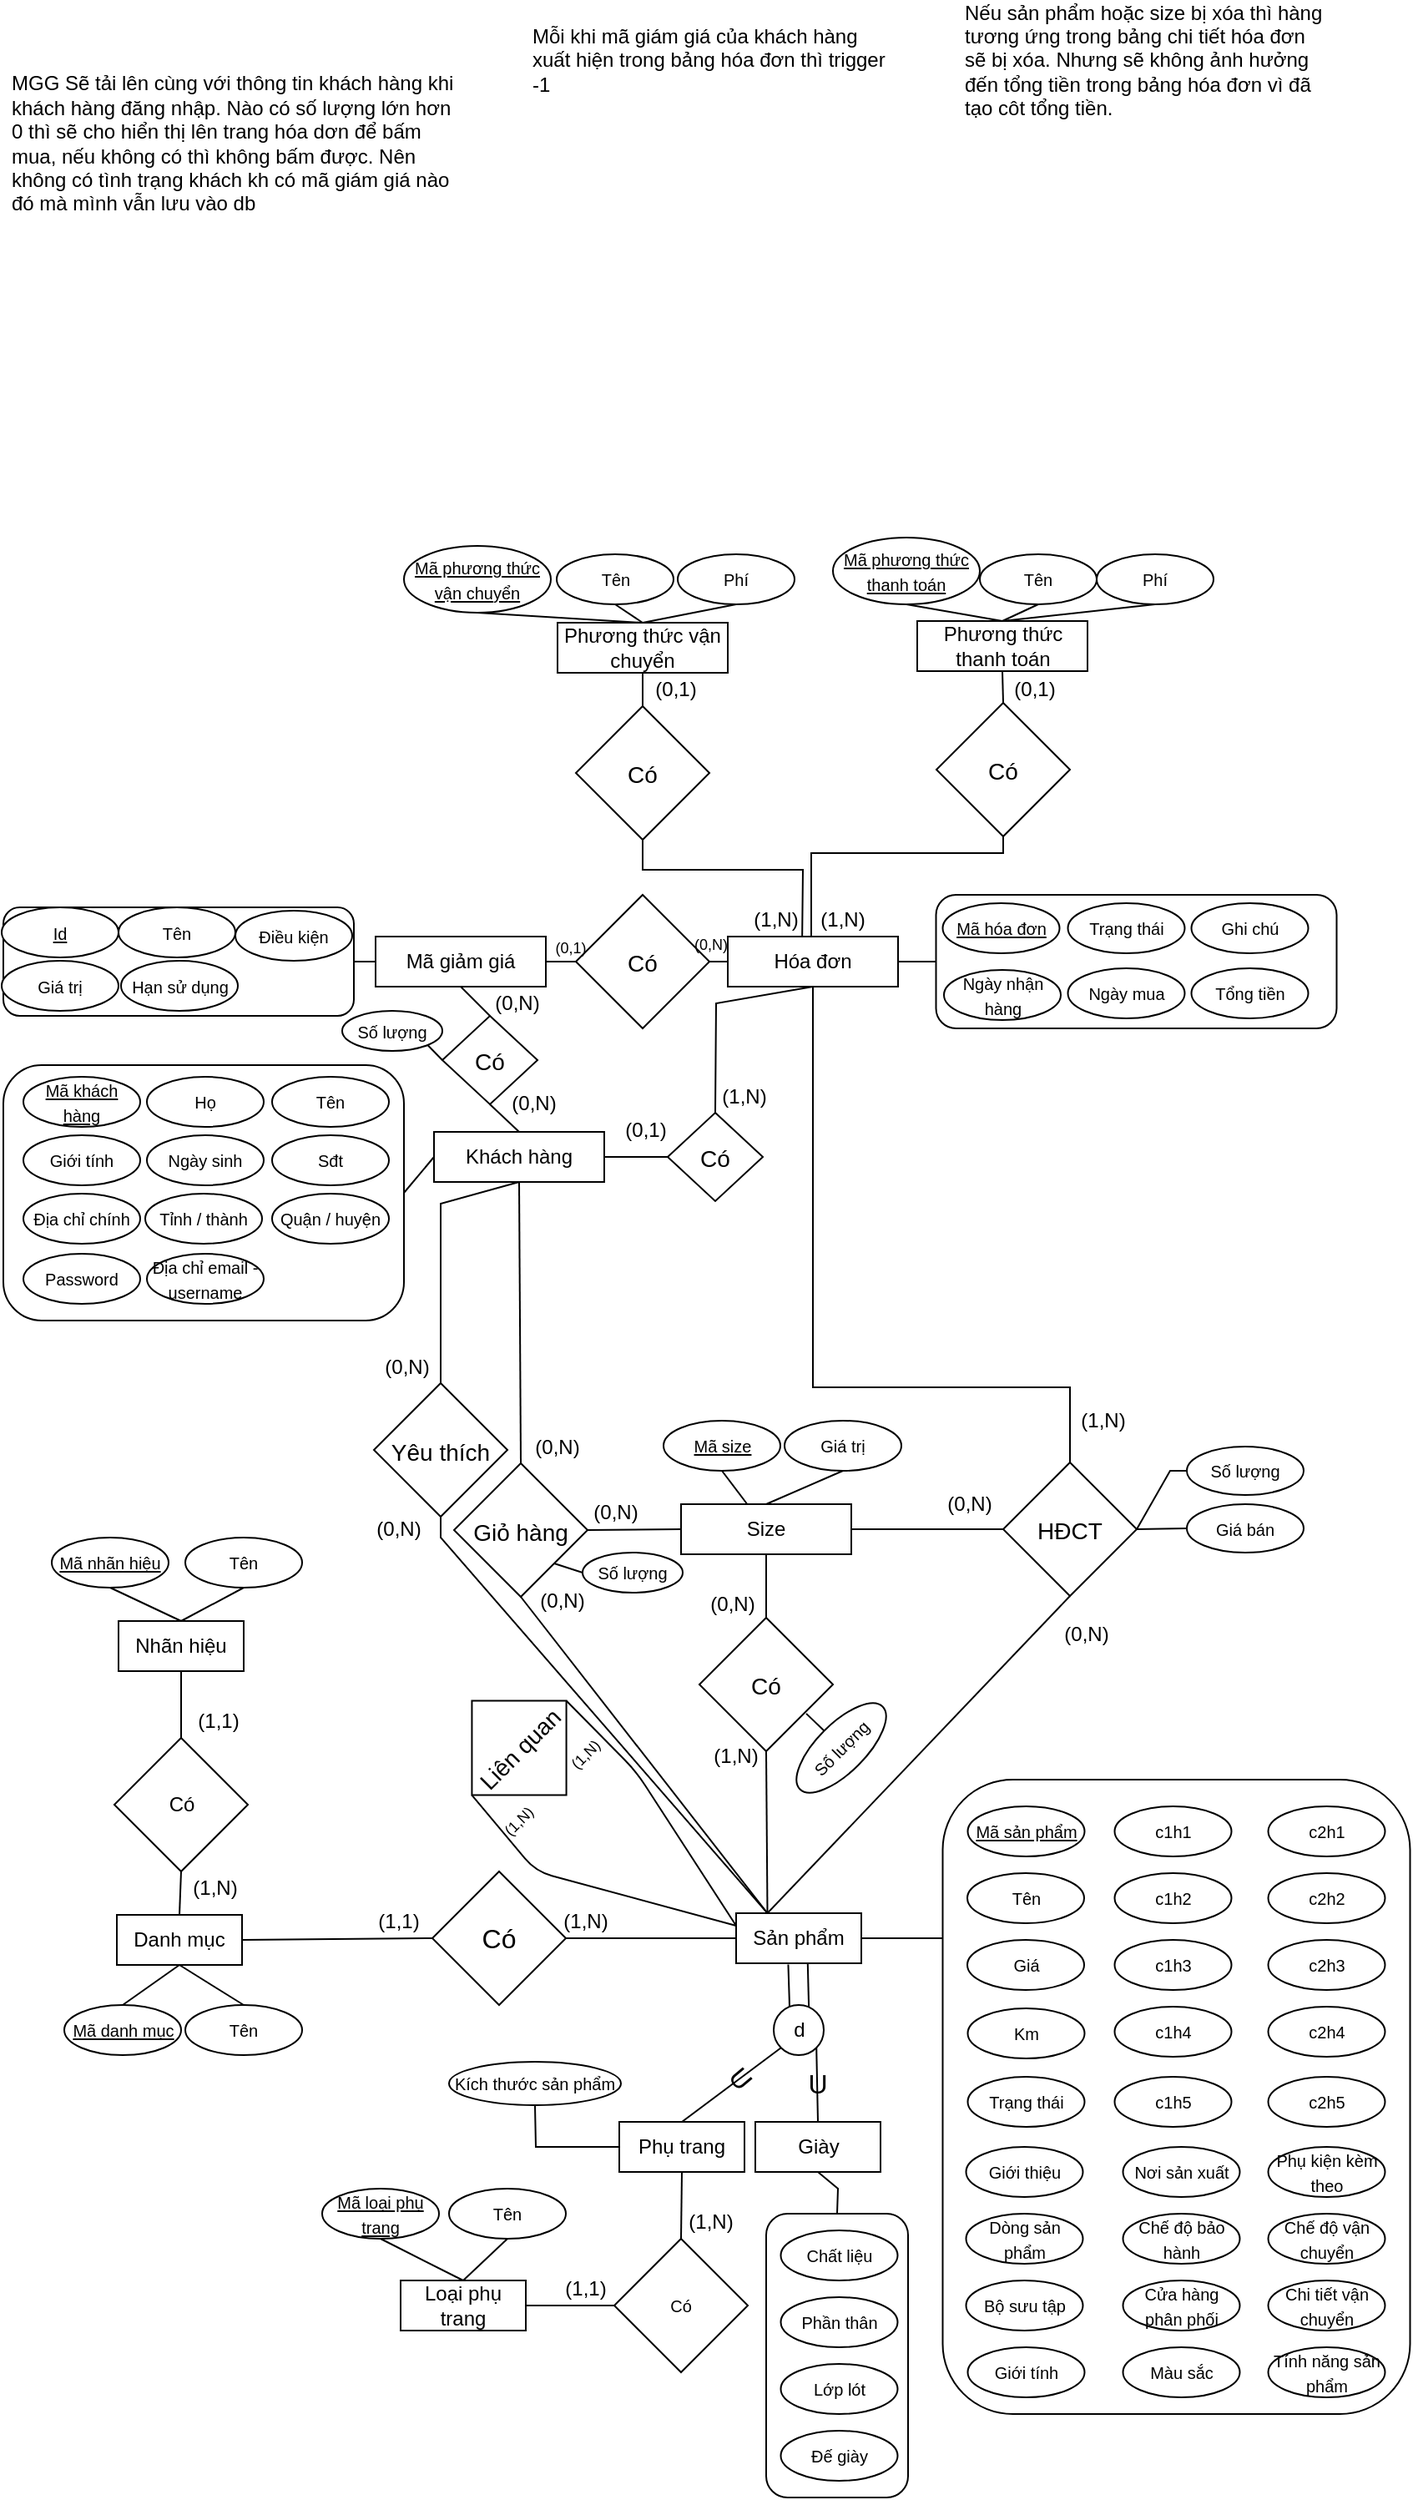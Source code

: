 <mxfile version="15.8.7" type="device"><diagram id="HMbRRjeHHFxiUqZbS304" name="Page-1"><mxGraphModel dx="1185" dy="1762" grid="1" gridSize="10" guides="1" tooltips="1" connect="1" arrows="1" fold="1" page="1" pageScale="1" pageWidth="850" pageHeight="1100" math="0" shadow="0"><root><mxCell id="0"/><mxCell id="1" parent="0"/><mxCell id="5LV46ugIrbGtERk28ifz-8" value="" style="rounded=1;whiteSpace=wrap;html=1;" parent="1" vertex="1"><mxGeometry x="458" y="405" width="85" height="170" as="geometry"/></mxCell><mxCell id="hQIujLaNgC5Ab6360TQT-54" value="" style="rounded=1;whiteSpace=wrap;html=1;" parent="1" vertex="1"><mxGeometry x="1" y="-377.5" width="210" height="65" as="geometry"/></mxCell><mxCell id="hQIujLaNgC5Ab6360TQT-17" value="" style="rounded=1;whiteSpace=wrap;html=1;" parent="1" vertex="1"><mxGeometry x="559.75" y="-385" width="240" height="80" as="geometry"/></mxCell><mxCell id="uk77SapmzLzuBLeCyGIb-40" value="" style="rounded=1;whiteSpace=wrap;html=1;" parent="1" vertex="1"><mxGeometry x="1" y="-283" width="240" height="153" as="geometry"/></mxCell><mxCell id="uk77SapmzLzuBLeCyGIb-33" value="" style="rounded=1;whiteSpace=wrap;html=1;" parent="1" vertex="1"><mxGeometry x="563.75" y="145" width="280" height="380" as="geometry"/></mxCell><mxCell id="aTUvHEwaE6O0wrC7VP0s-1" value="Nhãn hiệu" style="rounded=0;whiteSpace=wrap;html=1;" parent="1" vertex="1"><mxGeometry x="70" y="50" width="75" height="30" as="geometry"/></mxCell><mxCell id="aTUvHEwaE6O0wrC7VP0s-2" value="&lt;font size=&quot;1&quot;&gt;Mã nhãn hiệu&lt;/font&gt;" style="ellipse;whiteSpace=wrap;html=1;fontStyle=4" parent="1" vertex="1"><mxGeometry x="30" width="70" height="30" as="geometry"/></mxCell><mxCell id="aTUvHEwaE6O0wrC7VP0s-3" value="&lt;font size=&quot;1&quot;&gt;Tên&lt;/font&gt;" style="ellipse;whiteSpace=wrap;html=1;" parent="1" vertex="1"><mxGeometry x="110" width="70" height="30" as="geometry"/></mxCell><mxCell id="aTUvHEwaE6O0wrC7VP0s-7" value="" style="endArrow=none;html=1;exitX=0.5;exitY=0;exitDx=0;exitDy=0;entryX=0.5;entryY=1;entryDx=0;entryDy=0;" parent="1" source="aTUvHEwaE6O0wrC7VP0s-1" target="aTUvHEwaE6O0wrC7VP0s-3" edge="1"><mxGeometry width="50" height="50" relative="1" as="geometry"><mxPoint x="205" y="40" as="sourcePoint"/><mxPoint x="125" y="60" as="targetPoint"/></mxGeometry></mxCell><mxCell id="aTUvHEwaE6O0wrC7VP0s-8" value="" style="endArrow=none;html=1;exitX=0.5;exitY=0;exitDx=0;exitDy=0;entryX=0.5;entryY=1;entryDx=0;entryDy=0;" parent="1" source="aTUvHEwaE6O0wrC7VP0s-1" target="aTUvHEwaE6O0wrC7VP0s-2" edge="1"><mxGeometry width="50" height="50" relative="1" as="geometry"><mxPoint x="215" y="50" as="sourcePoint"/><mxPoint x="135" y="70" as="targetPoint"/></mxGeometry></mxCell><mxCell id="aTUvHEwaE6O0wrC7VP0s-9" value="Danh mục" style="rounded=0;whiteSpace=wrap;html=1;" parent="1" vertex="1"><mxGeometry x="69" y="226" width="75" height="30" as="geometry"/></mxCell><mxCell id="aTUvHEwaE6O0wrC7VP0s-10" value="Có" style="rhombus;whiteSpace=wrap;html=1;" parent="1" vertex="1"><mxGeometry x="67.5" y="120" width="80" height="80" as="geometry"/></mxCell><mxCell id="aTUvHEwaE6O0wrC7VP0s-11" value="" style="endArrow=none;html=1;exitX=0.5;exitY=1;exitDx=0;exitDy=0;entryX=0.5;entryY=0;entryDx=0;entryDy=0;" parent="1" source="aTUvHEwaE6O0wrC7VP0s-1" target="aTUvHEwaE6O0wrC7VP0s-10" edge="1"><mxGeometry width="50" height="50" relative="1" as="geometry"><mxPoint x="390" y="150" as="sourcePoint"/><mxPoint x="440" y="100" as="targetPoint"/></mxGeometry></mxCell><mxCell id="aTUvHEwaE6O0wrC7VP0s-12" value="" style="endArrow=none;html=1;exitX=0.5;exitY=1;exitDx=0;exitDy=0;entryX=0.5;entryY=0;entryDx=0;entryDy=0;" parent="1" source="aTUvHEwaE6O0wrC7VP0s-10" target="aTUvHEwaE6O0wrC7VP0s-9" edge="1"><mxGeometry width="50" height="50" relative="1" as="geometry"><mxPoint x="390" y="150" as="sourcePoint"/><mxPoint x="105" y="230" as="targetPoint"/></mxGeometry></mxCell><mxCell id="aTUvHEwaE6O0wrC7VP0s-13" value="(1,1)" style="text;html=1;strokeColor=none;fillColor=none;align=center;verticalAlign=middle;whiteSpace=wrap;rounded=0;" parent="1" vertex="1"><mxGeometry x="110" y="100" width="40" height="20" as="geometry"/></mxCell><mxCell id="aTUvHEwaE6O0wrC7VP0s-14" value="(1,N)" style="text;html=1;strokeColor=none;fillColor=none;align=center;verticalAlign=middle;whiteSpace=wrap;rounded=0;" parent="1" vertex="1"><mxGeometry x="107.5" y="200" width="40" height="20" as="geometry"/></mxCell><mxCell id="aTUvHEwaE6O0wrC7VP0s-15" value="&lt;font size=&quot;1&quot;&gt;Mã danh mục&lt;/font&gt;" style="ellipse;whiteSpace=wrap;html=1;fontStyle=4" parent="1" vertex="1"><mxGeometry x="37.5" y="280" width="70" height="30" as="geometry"/></mxCell><mxCell id="aTUvHEwaE6O0wrC7VP0s-16" value="&lt;font size=&quot;1&quot;&gt;Tên&lt;/font&gt;" style="ellipse;whiteSpace=wrap;html=1;" parent="1" vertex="1"><mxGeometry x="110" y="280" width="70" height="30" as="geometry"/></mxCell><mxCell id="aTUvHEwaE6O0wrC7VP0s-19" value="" style="endArrow=none;html=1;exitX=0.5;exitY=1;exitDx=0;exitDy=0;entryX=0.5;entryY=0;entryDx=0;entryDy=0;" parent="1" source="aTUvHEwaE6O0wrC7VP0s-9" target="aTUvHEwaE6O0wrC7VP0s-15" edge="1"><mxGeometry width="50" height="50" relative="1" as="geometry"><mxPoint x="360" y="200" as="sourcePoint"/><mxPoint x="410" y="150" as="targetPoint"/></mxGeometry></mxCell><mxCell id="aTUvHEwaE6O0wrC7VP0s-20" value="" style="endArrow=none;html=1;exitX=0.5;exitY=1;exitDx=0;exitDy=0;entryX=0.5;entryY=0;entryDx=0;entryDy=0;" parent="1" source="aTUvHEwaE6O0wrC7VP0s-9" target="aTUvHEwaE6O0wrC7VP0s-16" edge="1"><mxGeometry width="50" height="50" relative="1" as="geometry"><mxPoint x="220" y="280" as="sourcePoint"/><mxPoint x="270" y="230" as="targetPoint"/></mxGeometry></mxCell><mxCell id="aTUvHEwaE6O0wrC7VP0s-23" value="Sản phẩm" style="rounded=0;whiteSpace=wrap;html=1;" parent="1" vertex="1"><mxGeometry x="440" y="225" width="75" height="30" as="geometry"/></mxCell><mxCell id="aTUvHEwaE6O0wrC7VP0s-24" value="Giày" style="rounded=0;whiteSpace=wrap;html=1;" parent="1" vertex="1"><mxGeometry x="451.5" y="350" width="75" height="30" as="geometry"/></mxCell><mxCell id="aTUvHEwaE6O0wrC7VP0s-25" value="Phụ trang" style="rounded=0;whiteSpace=wrap;html=1;" parent="1" vertex="1"><mxGeometry x="370" y="350" width="75" height="30" as="geometry"/></mxCell><mxCell id="aTUvHEwaE6O0wrC7VP0s-26" value="d" style="ellipse;whiteSpace=wrap;html=1;aspect=fixed;" parent="1" vertex="1"><mxGeometry x="462.5" y="280" width="30" height="30" as="geometry"/></mxCell><mxCell id="aTUvHEwaE6O0wrC7VP0s-27" value="" style="endArrow=none;html=1;exitX=0.443;exitY=1.024;exitDx=0;exitDy=0;exitPerimeter=0;" parent="1" edge="1"><mxGeometry width="50" height="50" relative="1" as="geometry"><mxPoint x="471.225" y="255.72" as="sourcePoint"/><mxPoint x="472" y="281" as="targetPoint"/></mxGeometry></mxCell><mxCell id="aTUvHEwaE6O0wrC7VP0s-28" value="" style="endArrow=none;html=1;exitX=0.572;exitY=1.003;exitDx=0;exitDy=0;entryX=0.702;entryY=0.045;entryDx=0;entryDy=0;exitPerimeter=0;entryPerimeter=0;" parent="1" source="aTUvHEwaE6O0wrC7VP0s-23" target="aTUvHEwaE6O0wrC7VP0s-26" edge="1"><mxGeometry width="50" height="50" relative="1" as="geometry"><mxPoint x="487.5" y="250" as="sourcePoint"/><mxPoint x="487.5" y="290" as="targetPoint"/></mxGeometry></mxCell><mxCell id="aTUvHEwaE6O0wrC7VP0s-29" value="" style="endArrow=none;html=1;exitX=0;exitY=1;exitDx=0;exitDy=0;entryX=0.5;entryY=0;entryDx=0;entryDy=0;" parent="1" source="aTUvHEwaE6O0wrC7VP0s-26" target="aTUvHEwaE6O0wrC7VP0s-25" edge="1"><mxGeometry width="50" height="50" relative="1" as="geometry"><mxPoint x="270" y="350" as="sourcePoint"/><mxPoint x="320" y="300" as="targetPoint"/></mxGeometry></mxCell><mxCell id="aTUvHEwaE6O0wrC7VP0s-30" value="" style="endArrow=none;html=1;exitX=0.5;exitY=0;exitDx=0;exitDy=0;entryX=1;entryY=1;entryDx=0;entryDy=0;" parent="1" source="aTUvHEwaE6O0wrC7VP0s-24" target="aTUvHEwaE6O0wrC7VP0s-26" edge="1"><mxGeometry width="50" height="50" relative="1" as="geometry"><mxPoint x="476.893" y="315.607" as="sourcePoint"/><mxPoint x="417.5" y="360" as="targetPoint"/></mxGeometry></mxCell><mxCell id="aTUvHEwaE6O0wrC7VP0s-31" value="U" style="text;html=1;strokeColor=none;fillColor=none;align=center;verticalAlign=middle;whiteSpace=wrap;rounded=0;rotation=50;fontSize=16;" parent="1" vertex="1"><mxGeometry x="423" y="314" width="40" height="20" as="geometry"/></mxCell><mxCell id="aTUvHEwaE6O0wrC7VP0s-32" value="U" style="text;html=1;strokeColor=none;fillColor=none;align=center;verticalAlign=middle;whiteSpace=wrap;rounded=0;rotation=0;fontSize=16;" parent="1" vertex="1"><mxGeometry x="469" y="317" width="40" height="20" as="geometry"/></mxCell><mxCell id="aTUvHEwaE6O0wrC7VP0s-34" value="Có" style="rhombus;whiteSpace=wrap;html=1;fontSize=16;" parent="1" vertex="1"><mxGeometry x="258" y="200" width="80" height="80" as="geometry"/></mxCell><mxCell id="aTUvHEwaE6O0wrC7VP0s-35" value="" style="endArrow=none;html=1;fontSize=16;exitX=1;exitY=0.5;exitDx=0;exitDy=0;entryX=0;entryY=0.5;entryDx=0;entryDy=0;" parent="1" source="aTUvHEwaE6O0wrC7VP0s-9" target="aTUvHEwaE6O0wrC7VP0s-34" edge="1"><mxGeometry width="50" height="50" relative="1" as="geometry"><mxPoint x="260" y="190" as="sourcePoint"/><mxPoint x="310" y="140" as="targetPoint"/></mxGeometry></mxCell><mxCell id="aTUvHEwaE6O0wrC7VP0s-36" value="" style="endArrow=none;html=1;fontSize=16;exitX=1;exitY=0.5;exitDx=0;exitDy=0;entryX=0;entryY=0.5;entryDx=0;entryDy=0;" parent="1" source="aTUvHEwaE6O0wrC7VP0s-34" target="aTUvHEwaE6O0wrC7VP0s-23" edge="1"><mxGeometry width="50" height="50" relative="1" as="geometry"><mxPoint x="155.0" y="255" as="sourcePoint"/><mxPoint x="410" y="200" as="targetPoint"/></mxGeometry></mxCell><mxCell id="aTUvHEwaE6O0wrC7VP0s-37" value="(1,N)" style="text;html=1;strokeColor=none;fillColor=none;align=center;verticalAlign=middle;whiteSpace=wrap;rounded=0;" parent="1" vertex="1"><mxGeometry x="330" y="220" width="40" height="20" as="geometry"/></mxCell><mxCell id="aTUvHEwaE6O0wrC7VP0s-38" value="(1,1)" style="text;html=1;strokeColor=none;fillColor=none;align=center;verticalAlign=middle;whiteSpace=wrap;rounded=0;" parent="1" vertex="1"><mxGeometry x="218" y="220" width="40" height="20" as="geometry"/></mxCell><mxCell id="aTUvHEwaE6O0wrC7VP0s-66" value="&lt;font size=&quot;1&quot;&gt;Tên&lt;/font&gt;" style="ellipse;whiteSpace=wrap;html=1;" parent="1" vertex="1"><mxGeometry x="578.5" y="201" width="70" height="30" as="geometry"/></mxCell><mxCell id="aTUvHEwaE6O0wrC7VP0s-67" value="&lt;font size=&quot;1&quot;&gt;Mã sản phẩm&lt;/font&gt;" style="ellipse;whiteSpace=wrap;html=1;fontStyle=4" parent="1" vertex="1"><mxGeometry x="578.75" y="161" width="70" height="30" as="geometry"/></mxCell><mxCell id="aTUvHEwaE6O0wrC7VP0s-68" value="&lt;font size=&quot;1&quot;&gt;Giá&lt;/font&gt;" style="ellipse;whiteSpace=wrap;html=1;" parent="1" vertex="1"><mxGeometry x="578.5" y="241" width="70" height="30" as="geometry"/></mxCell><mxCell id="aTUvHEwaE6O0wrC7VP0s-69" value="&lt;font size=&quot;1&quot;&gt;Trạng thái&lt;/font&gt;" style="ellipse;whiteSpace=wrap;html=1;" parent="1" vertex="1"><mxGeometry x="578.75" y="323" width="70" height="30" as="geometry"/></mxCell><mxCell id="aTUvHEwaE6O0wrC7VP0s-71" value="&lt;font size=&quot;1&quot;&gt;c1h1&lt;/font&gt;" style="ellipse;whiteSpace=wrap;html=1;" parent="1" vertex="1"><mxGeometry x="666.75" y="161" width="70" height="30" as="geometry"/></mxCell><mxCell id="aTUvHEwaE6O0wrC7VP0s-72" value="&lt;font size=&quot;1&quot;&gt;c1h2&lt;/font&gt;" style="ellipse;whiteSpace=wrap;html=1;" parent="1" vertex="1"><mxGeometry x="666.75" y="201" width="70" height="30" as="geometry"/></mxCell><mxCell id="aTUvHEwaE6O0wrC7VP0s-73" value="&lt;font size=&quot;1&quot;&gt;c1h3&lt;/font&gt;" style="ellipse;whiteSpace=wrap;html=1;" parent="1" vertex="1"><mxGeometry x="666.75" y="241" width="70" height="30" as="geometry"/></mxCell><mxCell id="aTUvHEwaE6O0wrC7VP0s-74" value="&lt;font size=&quot;1&quot;&gt;c1h4&lt;/font&gt;" style="ellipse;whiteSpace=wrap;html=1;" parent="1" vertex="1"><mxGeometry x="666.75" y="281" width="70" height="30" as="geometry"/></mxCell><mxCell id="aTUvHEwaE6O0wrC7VP0s-75" value="&lt;font size=&quot;1&quot;&gt;c1h5&lt;/font&gt;" style="ellipse;whiteSpace=wrap;html=1;" parent="1" vertex="1"><mxGeometry x="666.75" y="323" width="70" height="30" as="geometry"/></mxCell><mxCell id="aTUvHEwaE6O0wrC7VP0s-76" value="&lt;font size=&quot;1&quot;&gt;c2h1&lt;/font&gt;" style="ellipse;whiteSpace=wrap;html=1;" parent="1" vertex="1"><mxGeometry x="758.75" y="161" width="70" height="30" as="geometry"/></mxCell><mxCell id="aTUvHEwaE6O0wrC7VP0s-77" value="&lt;font size=&quot;1&quot;&gt;c2h2&lt;/font&gt;" style="ellipse;whiteSpace=wrap;html=1;" parent="1" vertex="1"><mxGeometry x="758.75" y="201" width="70" height="30" as="geometry"/></mxCell><mxCell id="aTUvHEwaE6O0wrC7VP0s-78" value="&lt;font size=&quot;1&quot;&gt;c2h3&lt;/font&gt;" style="ellipse;whiteSpace=wrap;html=1;" parent="1" vertex="1"><mxGeometry x="758.75" y="241" width="70" height="30" as="geometry"/></mxCell><mxCell id="aTUvHEwaE6O0wrC7VP0s-79" value="&lt;font size=&quot;1&quot;&gt;c2h4&lt;/font&gt;" style="ellipse;whiteSpace=wrap;html=1;" parent="1" vertex="1"><mxGeometry x="758.75" y="281" width="70" height="30" as="geometry"/></mxCell><mxCell id="aTUvHEwaE6O0wrC7VP0s-80" value="&lt;font size=&quot;1&quot;&gt;c2h5&lt;/font&gt;" style="ellipse;whiteSpace=wrap;html=1;" parent="1" vertex="1"><mxGeometry x="758.75" y="323" width="70" height="30" as="geometry"/></mxCell><mxCell id="aTUvHEwaE6O0wrC7VP0s-94" value="&lt;font size=&quot;1&quot;&gt;Dòng sản phẩm&lt;/font&gt;" style="ellipse;whiteSpace=wrap;html=1;" parent="1" vertex="1"><mxGeometry x="577.75" y="405" width="70" height="30" as="geometry"/></mxCell><mxCell id="aTUvHEwaE6O0wrC7VP0s-95" value="&lt;font size=&quot;1&quot;&gt;Bộ sưu tập&lt;/font&gt;" style="ellipse;whiteSpace=wrap;html=1;" parent="1" vertex="1"><mxGeometry x="577.75" y="445" width="70" height="30" as="geometry"/></mxCell><mxCell id="aTUvHEwaE6O0wrC7VP0s-96" value="&lt;font size=&quot;1&quot;&gt;Nơi sản xuất&lt;/font&gt;" style="ellipse;whiteSpace=wrap;html=1;" parent="1" vertex="1"><mxGeometry x="671.75" y="365" width="70" height="30" as="geometry"/></mxCell><mxCell id="aTUvHEwaE6O0wrC7VP0s-97" value="&lt;font size=&quot;1&quot;&gt;Chế độ bảo hành&lt;/font&gt;" style="ellipse;whiteSpace=wrap;html=1;" parent="1" vertex="1"><mxGeometry x="671.75" y="405" width="70" height="30" as="geometry"/></mxCell><mxCell id="aTUvHEwaE6O0wrC7VP0s-98" value="&lt;font size=&quot;1&quot;&gt;Cửa hàng phân phối&lt;/font&gt;" style="ellipse;whiteSpace=wrap;html=1;" parent="1" vertex="1"><mxGeometry x="671.75" y="445" width="70" height="30" as="geometry"/></mxCell><mxCell id="aTUvHEwaE6O0wrC7VP0s-99" value="&lt;font size=&quot;1&quot;&gt;Phụ kiện kèm theo&lt;/font&gt;" style="ellipse;whiteSpace=wrap;html=1;" parent="1" vertex="1"><mxGeometry x="758.75" y="365" width="70" height="30" as="geometry"/></mxCell><mxCell id="aTUvHEwaE6O0wrC7VP0s-100" value="&lt;font size=&quot;1&quot;&gt;Chi tiết vận chuyển&lt;/font&gt;" style="ellipse;whiteSpace=wrap;html=1;" parent="1" vertex="1"><mxGeometry x="758.75" y="445" width="70" height="30" as="geometry"/></mxCell><mxCell id="aTUvHEwaE6O0wrC7VP0s-101" value="&lt;font size=&quot;1&quot;&gt;Chế độ vận chuyển&lt;/font&gt;" style="ellipse;whiteSpace=wrap;html=1;" parent="1" vertex="1"><mxGeometry x="758.75" y="405" width="70" height="30" as="geometry"/></mxCell><mxCell id="aTUvHEwaE6O0wrC7VP0s-102" value="&lt;font size=&quot;1&quot;&gt;Giới tính&lt;/font&gt;" style="ellipse;whiteSpace=wrap;html=1;" parent="1" vertex="1"><mxGeometry x="578.75" y="485" width="70" height="30" as="geometry"/></mxCell><mxCell id="aTUvHEwaE6O0wrC7VP0s-103" value="&lt;font size=&quot;1&quot;&gt;Màu sắc&lt;/font&gt;" style="ellipse;whiteSpace=wrap;html=1;" parent="1" vertex="1"><mxGeometry x="671.75" y="485" width="70" height="30" as="geometry"/></mxCell><mxCell id="aTUvHEwaE6O0wrC7VP0s-104" value="&lt;font size=&quot;1&quot;&gt;Phần thân&lt;/font&gt;" style="ellipse;whiteSpace=wrap;html=1;" parent="1" vertex="1"><mxGeometry x="466.75" y="455" width="70" height="30" as="geometry"/></mxCell><mxCell id="aTUvHEwaE6O0wrC7VP0s-105" value="&lt;font size=&quot;1&quot;&gt;Lớp lót&lt;/font&gt;" style="ellipse;whiteSpace=wrap;html=1;" parent="1" vertex="1"><mxGeometry x="466.75" y="495" width="70" height="30" as="geometry"/></mxCell><mxCell id="aTUvHEwaE6O0wrC7VP0s-106" value="&lt;font size=&quot;1&quot;&gt;Đế giày&lt;/font&gt;" style="ellipse;whiteSpace=wrap;html=1;" parent="1" vertex="1"><mxGeometry x="466.75" y="535" width="70" height="30" as="geometry"/></mxCell><mxCell id="aTUvHEwaE6O0wrC7VP0s-107" value="&lt;font size=&quot;1&quot;&gt;Tính năng sản phẩm&lt;/font&gt;" style="ellipse;whiteSpace=wrap;html=1;" parent="1" vertex="1"><mxGeometry x="758.75" y="485" width="70" height="30" as="geometry"/></mxCell><mxCell id="aTUvHEwaE6O0wrC7VP0s-123" value="&lt;font style=&quot;font-size: 14px&quot;&gt;Liên quan&lt;/font&gt;" style="rhombus;whiteSpace=wrap;html=1;fontSize=16;rotation=-45;" parent="1" vertex="1"><mxGeometry x="270" y="86" width="80" height="80" as="geometry"/></mxCell><mxCell id="aTUvHEwaE6O0wrC7VP0s-124" value="" style="endArrow=none;html=1;fontSize=16;exitX=0;exitY=0.5;exitDx=0;exitDy=0;entryX=0;entryY=0.25;entryDx=0;entryDy=0;" parent="1" source="aTUvHEwaE6O0wrC7VP0s-123" target="aTUvHEwaE6O0wrC7VP0s-23" edge="1"><mxGeometry width="50" height="50" relative="1" as="geometry"><mxPoint x="630" y="30" as="sourcePoint"/><mxPoint x="680" y="-20" as="targetPoint"/><Array as="points"><mxPoint x="320" y="200"/></Array></mxGeometry></mxCell><mxCell id="aTUvHEwaE6O0wrC7VP0s-126" value="" style="endArrow=none;html=1;fontSize=16;exitX=1;exitY=0.5;exitDx=0;exitDy=0;entryX=0;entryY=0.25;entryDx=0;entryDy=0;" parent="1" source="aTUvHEwaE6O0wrC7VP0s-123" target="aTUvHEwaE6O0wrC7VP0s-23" edge="1"><mxGeometry width="50" height="50" relative="1" as="geometry"><mxPoint x="500" y="120" as="sourcePoint"/><mxPoint x="550" y="70" as="targetPoint"/><Array as="points"><mxPoint x="380" y="140"/></Array></mxGeometry></mxCell><mxCell id="aTUvHEwaE6O0wrC7VP0s-127" value="(1,N)" style="text;html=1;strokeColor=none;fillColor=none;align=center;verticalAlign=middle;whiteSpace=wrap;rounded=0;fontSize=9;rotation=-45;" parent="1" vertex="1"><mxGeometry x="290" y="160" width="40" height="20" as="geometry"/></mxCell><mxCell id="aTUvHEwaE6O0wrC7VP0s-129" value="(1,N)" style="text;html=1;strokeColor=none;fillColor=none;align=center;verticalAlign=middle;whiteSpace=wrap;rounded=0;fontSize=9;rotation=-45;" parent="1" vertex="1"><mxGeometry x="330" y="120" width="40" height="20" as="geometry"/></mxCell><mxCell id="aTUvHEwaE6O0wrC7VP0s-130" value="&lt;font style=&quot;font-size: 14px&quot;&gt;Có&lt;/font&gt;" style="rhombus;whiteSpace=wrap;html=1;fontSize=16;rotation=0;" parent="1" vertex="1"><mxGeometry x="418" y="48" width="80" height="80" as="geometry"/></mxCell><mxCell id="aTUvHEwaE6O0wrC7VP0s-131" value="" style="endArrow=none;html=1;fontSize=9;entryX=0.5;entryY=1;entryDx=0;entryDy=0;exitX=0.25;exitY=0;exitDx=0;exitDy=0;" parent="1" source="aTUvHEwaE6O0wrC7VP0s-23" target="aTUvHEwaE6O0wrC7VP0s-130" edge="1"><mxGeometry width="50" height="50" relative="1" as="geometry"><mxPoint x="482.5" y="225" as="sourcePoint"/><mxPoint x="482" y="128" as="targetPoint"/></mxGeometry></mxCell><mxCell id="aTUvHEwaE6O0wrC7VP0s-132" value="Size" style="rounded=0;whiteSpace=wrap;html=1;" parent="1" vertex="1"><mxGeometry x="407" y="-20" width="102" height="30" as="geometry"/></mxCell><mxCell id="aTUvHEwaE6O0wrC7VP0s-133" value="&lt;font size=&quot;1&quot;&gt;Số lượng&lt;/font&gt;" style="ellipse;whiteSpace=wrap;html=1;rotation=-45;" parent="1" vertex="1"><mxGeometry x="468" y="111.5" width="70" height="29" as="geometry"/></mxCell><mxCell id="aTUvHEwaE6O0wrC7VP0s-134" value="" style="endArrow=none;html=1;fontSize=9;exitX=0.5;exitY=0;exitDx=0;exitDy=0;entryX=0.8;entryY=0.718;entryDx=0;entryDy=0;entryPerimeter=0;" parent="1" source="aTUvHEwaE6O0wrC7VP0s-133" target="aTUvHEwaE6O0wrC7VP0s-130" edge="1"><mxGeometry width="50" height="50" relative="1" as="geometry"><mxPoint x="550" y="140" as="sourcePoint"/><mxPoint x="600" y="90" as="targetPoint"/></mxGeometry></mxCell><mxCell id="aTUvHEwaE6O0wrC7VP0s-135" value="&lt;font size=&quot;1&quot;&gt;Mã size&lt;/font&gt;" style="ellipse;whiteSpace=wrap;html=1;fontStyle=4" parent="1" vertex="1"><mxGeometry x="396.5" y="-70" width="70" height="30" as="geometry"/></mxCell><mxCell id="aTUvHEwaE6O0wrC7VP0s-136" value="" style="endArrow=none;html=1;fontSize=9;exitX=0.5;exitY=0;exitDx=0;exitDy=0;entryX=0.5;entryY=1;entryDx=0;entryDy=0;" parent="1" source="aTUvHEwaE6O0wrC7VP0s-130" target="aTUvHEwaE6O0wrC7VP0s-132" edge="1"><mxGeometry width="50" height="50" relative="1" as="geometry"><mxPoint x="630" y="30" as="sourcePoint"/><mxPoint x="680" y="-20" as="targetPoint"/></mxGeometry></mxCell><mxCell id="aTUvHEwaE6O0wrC7VP0s-137" value="" style="endArrow=none;html=1;fontSize=9;exitX=0.5;exitY=1;exitDx=0;exitDy=0;" parent="1" source="aTUvHEwaE6O0wrC7VP0s-135" target="aTUvHEwaE6O0wrC7VP0s-132" edge="1"><mxGeometry width="50" height="50" relative="1" as="geometry"><mxPoint x="500" y="150" as="sourcePoint"/><mxPoint x="550" y="100" as="targetPoint"/></mxGeometry></mxCell><mxCell id="aTUvHEwaE6O0wrC7VP0s-140" value="&lt;font size=&quot;1&quot;&gt;Giá trị&lt;/font&gt;" style="ellipse;whiteSpace=wrap;html=1;" parent="1" vertex="1"><mxGeometry x="469" y="-70" width="70" height="30" as="geometry"/></mxCell><mxCell id="aTUvHEwaE6O0wrC7VP0s-141" value="" style="endArrow=none;html=1;fontSize=9;exitX=0.5;exitY=1;exitDx=0;exitDy=0;entryX=0.5;entryY=0;entryDx=0;entryDy=0;" parent="1" source="aTUvHEwaE6O0wrC7VP0s-140" target="aTUvHEwaE6O0wrC7VP0s-132" edge="1"><mxGeometry width="50" height="50" relative="1" as="geometry"><mxPoint x="730" y="40" as="sourcePoint"/><mxPoint x="780" y="-10" as="targetPoint"/></mxGeometry></mxCell><mxCell id="aTUvHEwaE6O0wrC7VP0s-143" value="(0,N)" style="text;html=1;strokeColor=none;fillColor=none;align=center;verticalAlign=middle;whiteSpace=wrap;rounded=0;" parent="1" vertex="1"><mxGeometry x="418" y="30" width="40" height="20" as="geometry"/></mxCell><mxCell id="aTUvHEwaE6O0wrC7VP0s-146" value="Khách hàng" style="rounded=0;whiteSpace=wrap;html=1;" parent="1" vertex="1"><mxGeometry x="259" y="-243" width="102" height="30" as="geometry"/></mxCell><mxCell id="aTUvHEwaE6O0wrC7VP0s-155" value="&lt;font size=&quot;1&quot;&gt;Mã khách hàng&lt;/font&gt;" style="ellipse;whiteSpace=wrap;html=1;fontStyle=4" parent="1" vertex="1"><mxGeometry x="13" y="-276" width="70" height="30" as="geometry"/></mxCell><mxCell id="aTUvHEwaE6O0wrC7VP0s-156" value="&lt;font size=&quot;1&quot;&gt;Họ&lt;/font&gt;" style="ellipse;whiteSpace=wrap;html=1;" parent="1" vertex="1"><mxGeometry x="87" y="-276" width="70" height="30" as="geometry"/></mxCell><mxCell id="aTUvHEwaE6O0wrC7VP0s-157" value="&lt;font size=&quot;1&quot;&gt;Tên&lt;/font&gt;" style="ellipse;whiteSpace=wrap;html=1;" parent="1" vertex="1"><mxGeometry x="162" y="-276" width="70" height="30" as="geometry"/></mxCell><mxCell id="aTUvHEwaE6O0wrC7VP0s-158" value="&lt;font size=&quot;1&quot;&gt;Địa chỉ chính&lt;/font&gt;" style="ellipse;whiteSpace=wrap;html=1;" parent="1" vertex="1"><mxGeometry x="13" y="-206" width="70" height="30" as="geometry"/></mxCell><mxCell id="aTUvHEwaE6O0wrC7VP0s-159" value="&lt;font size=&quot;1&quot;&gt;Tỉnh / thành&lt;/font&gt;" style="ellipse;whiteSpace=wrap;html=1;" parent="1" vertex="1"><mxGeometry x="86" y="-206" width="70" height="30" as="geometry"/></mxCell><mxCell id="aTUvHEwaE6O0wrC7VP0s-160" value="&lt;font size=&quot;1&quot;&gt;Quận / huyện&lt;/font&gt;" style="ellipse;whiteSpace=wrap;html=1;" parent="1" vertex="1"><mxGeometry x="162" y="-206" width="70" height="30" as="geometry"/></mxCell><mxCell id="aTUvHEwaE6O0wrC7VP0s-181" value="Có" style="rhombus;whiteSpace=wrap;html=1;fontSize=10;" parent="1" vertex="1"><mxGeometry x="367" y="420" width="80" height="80" as="geometry"/></mxCell><mxCell id="aTUvHEwaE6O0wrC7VP0s-182" value="" style="endArrow=none;html=1;fontSize=10;exitX=0.5;exitY=0;exitDx=0;exitDy=0;entryX=0.5;entryY=1;entryDx=0;entryDy=0;" parent="1" source="aTUvHEwaE6O0wrC7VP0s-181" target="aTUvHEwaE6O0wrC7VP0s-25" edge="1"><mxGeometry width="50" height="50" relative="1" as="geometry"><mxPoint x="410" y="430" as="sourcePoint"/><mxPoint x="460" y="380" as="targetPoint"/></mxGeometry></mxCell><mxCell id="aTUvHEwaE6O0wrC7VP0s-183" value="Loại phụ trang" style="rounded=0;whiteSpace=wrap;html=1;" parent="1" vertex="1"><mxGeometry x="239" y="445" width="75" height="30" as="geometry"/></mxCell><mxCell id="aTUvHEwaE6O0wrC7VP0s-184" value="" style="endArrow=none;html=1;fontSize=10;exitX=1;exitY=0.5;exitDx=0;exitDy=0;entryX=0;entryY=0.5;entryDx=0;entryDy=0;" parent="1" source="aTUvHEwaE6O0wrC7VP0s-183" target="aTUvHEwaE6O0wrC7VP0s-181" edge="1"><mxGeometry width="50" height="50" relative="1" as="geometry"><mxPoint x="300" y="440" as="sourcePoint"/><mxPoint x="350" y="390" as="targetPoint"/></mxGeometry></mxCell><mxCell id="aTUvHEwaE6O0wrC7VP0s-185" value="(1,1)" style="text;html=1;strokeColor=none;fillColor=none;align=center;verticalAlign=middle;whiteSpace=wrap;rounded=0;" parent="1" vertex="1"><mxGeometry x="330" y="440" width="40" height="20" as="geometry"/></mxCell><mxCell id="aTUvHEwaE6O0wrC7VP0s-186" value="(1,N)" style="text;html=1;strokeColor=none;fillColor=none;align=center;verticalAlign=middle;whiteSpace=wrap;rounded=0;" parent="1" vertex="1"><mxGeometry x="405" y="400" width="40" height="20" as="geometry"/></mxCell><mxCell id="aTUvHEwaE6O0wrC7VP0s-187" value="&lt;font size=&quot;1&quot;&gt;Mã loại phụ trang&lt;/font&gt;" style="ellipse;whiteSpace=wrap;html=1;fontStyle=4" parent="1" vertex="1"><mxGeometry x="192" y="390" width="70" height="30" as="geometry"/></mxCell><mxCell id="aTUvHEwaE6O0wrC7VP0s-188" value="&lt;font size=&quot;1&quot;&gt;Tên&lt;/font&gt;" style="ellipse;whiteSpace=wrap;html=1;" parent="1" vertex="1"><mxGeometry x="268" y="390" width="70" height="30" as="geometry"/></mxCell><mxCell id="aTUvHEwaE6O0wrC7VP0s-189" value="" style="endArrow=none;html=1;fontSize=10;exitX=0.5;exitY=1;exitDx=0;exitDy=0;entryX=0.5;entryY=0;entryDx=0;entryDy=0;" parent="1" source="aTUvHEwaE6O0wrC7VP0s-187" target="aTUvHEwaE6O0wrC7VP0s-183" edge="1"><mxGeometry width="50" height="50" relative="1" as="geometry"><mxPoint x="404" y="290" as="sourcePoint"/><mxPoint x="454" y="240" as="targetPoint"/></mxGeometry></mxCell><mxCell id="aTUvHEwaE6O0wrC7VP0s-190" value="" style="endArrow=none;html=1;fontSize=10;exitX=0.5;exitY=0;exitDx=0;exitDy=0;entryX=0.5;entryY=1;entryDx=0;entryDy=0;" parent="1" source="aTUvHEwaE6O0wrC7VP0s-183" target="aTUvHEwaE6O0wrC7VP0s-188" edge="1"><mxGeometry width="50" height="50" relative="1" as="geometry"><mxPoint x="404" y="290" as="sourcePoint"/><mxPoint x="454" y="240" as="targetPoint"/></mxGeometry></mxCell><mxCell id="uk77SapmzLzuBLeCyGIb-29" value="&lt;font size=&quot;1&quot;&gt;Km&lt;/font&gt;" style="ellipse;whiteSpace=wrap;html=1;" parent="1" vertex="1"><mxGeometry x="578.75" y="282" width="70" height="30" as="geometry"/></mxCell><mxCell id="uk77SapmzLzuBLeCyGIb-31" value="&lt;font size=&quot;1&quot;&gt;Chất liệu&lt;/font&gt;" style="ellipse;whiteSpace=wrap;html=1;" parent="1" vertex="1"><mxGeometry x="466.75" y="415" width="70" height="30" as="geometry"/></mxCell><mxCell id="uk77SapmzLzuBLeCyGIb-32" value="&lt;font size=&quot;1&quot;&gt;Giới thiệu&lt;/font&gt;" style="ellipse;whiteSpace=wrap;html=1;" parent="1" vertex="1"><mxGeometry x="577.75" y="365" width="70" height="30" as="geometry"/></mxCell><mxCell id="uk77SapmzLzuBLeCyGIb-34" value="" style="endArrow=none;html=1;rounded=0;exitX=1;exitY=0.5;exitDx=0;exitDy=0;entryX=0;entryY=0.25;entryDx=0;entryDy=0;" parent="1" source="aTUvHEwaE6O0wrC7VP0s-23" target="uk77SapmzLzuBLeCyGIb-33" edge="1"><mxGeometry width="50" height="50" relative="1" as="geometry"><mxPoint x="640" y="270" as="sourcePoint"/><mxPoint x="550" y="240" as="targetPoint"/></mxGeometry></mxCell><mxCell id="uk77SapmzLzuBLeCyGIb-35" value="&lt;font style=&quot;font-size: 14px&quot;&gt;Giỏ hàng&lt;/font&gt;" style="rhombus;whiteSpace=wrap;html=1;fontSize=16;rotation=0;" parent="1" vertex="1"><mxGeometry x="271" y="-44.5" width="80" height="80" as="geometry"/></mxCell><mxCell id="uk77SapmzLzuBLeCyGIb-37" value="Hóa đơn" style="rounded=0;whiteSpace=wrap;html=1;" parent="1" vertex="1"><mxGeometry x="435" y="-360" width="102" height="30" as="geometry"/></mxCell><mxCell id="uk77SapmzLzuBLeCyGIb-44" value="&lt;span style=&quot;font-size: 14px&quot;&gt;HĐCT&lt;/span&gt;" style="rhombus;whiteSpace=wrap;html=1;fontSize=16;rotation=0;" parent="1" vertex="1"><mxGeometry x="600" y="-45" width="80" height="80" as="geometry"/></mxCell><mxCell id="uk77SapmzLzuBLeCyGIb-48" value="&lt;font size=&quot;1&quot;&gt;Mã hóa đơn&lt;/font&gt;" style="ellipse;whiteSpace=wrap;html=1;fontStyle=4" parent="1" vertex="1"><mxGeometry x="563.75" y="-380" width="70" height="30" as="geometry"/></mxCell><mxCell id="uk77SapmzLzuBLeCyGIb-49" value="&lt;font size=&quot;1&quot;&gt;Trạng thái&lt;br&gt;&lt;/font&gt;" style="ellipse;whiteSpace=wrap;html=1;" parent="1" vertex="1"><mxGeometry x="638.75" y="-380" width="70" height="30" as="geometry"/></mxCell><mxCell id="uk77SapmzLzuBLeCyGIb-50" value="&lt;font size=&quot;1&quot;&gt;Ngày mua&lt;br&gt;&lt;/font&gt;" style="ellipse;whiteSpace=wrap;html=1;" parent="1" vertex="1"><mxGeometry x="638.75" y="-341" width="70" height="30" as="geometry"/></mxCell><mxCell id="uk77SapmzLzuBLeCyGIb-51" value="&lt;font size=&quot;1&quot;&gt;Ngày nhận hàng&lt;br&gt;&lt;/font&gt;" style="ellipse;whiteSpace=wrap;html=1;" parent="1" vertex="1"><mxGeometry x="564.5" y="-340" width="70" height="30" as="geometry"/></mxCell><mxCell id="uk77SapmzLzuBLeCyGIb-54" value="(1,N)" style="text;html=1;strokeColor=none;fillColor=none;align=center;verticalAlign=middle;whiteSpace=wrap;rounded=0;" parent="1" vertex="1"><mxGeometry x="419.5" y="120.5" width="40" height="20" as="geometry"/></mxCell><mxCell id="uk77SapmzLzuBLeCyGIb-56" value="" style="endArrow=none;html=1;rounded=0;exitX=0.25;exitY=0;exitDx=0;exitDy=0;entryX=0.5;entryY=1;entryDx=0;entryDy=0;" parent="1" source="aTUvHEwaE6O0wrC7VP0s-23" target="uk77SapmzLzuBLeCyGIb-44" edge="1"><mxGeometry width="50" height="50" relative="1" as="geometry"><mxPoint x="310" y="-180" as="sourcePoint"/><mxPoint x="360" y="-230" as="targetPoint"/></mxGeometry></mxCell><mxCell id="uk77SapmzLzuBLeCyGIb-57" value="(1,N)" style="text;html=1;strokeColor=none;fillColor=none;align=center;verticalAlign=middle;whiteSpace=wrap;rounded=0;" parent="1" vertex="1"><mxGeometry x="640" y="-80" width="40" height="20" as="geometry"/></mxCell><mxCell id="uk77SapmzLzuBLeCyGIb-58" value="(0,N)" style="text;html=1;strokeColor=none;fillColor=none;align=center;verticalAlign=middle;whiteSpace=wrap;rounded=0;" parent="1" vertex="1"><mxGeometry x="630" y="48" width="40" height="20" as="geometry"/></mxCell><mxCell id="hQIujLaNgC5Ab6360TQT-1" value="" style="endArrow=none;html=1;rounded=0;exitX=1;exitY=0.5;exitDx=0;exitDy=0;entryX=0;entryY=0.5;entryDx=0;entryDy=0;" parent="1" source="aTUvHEwaE6O0wrC7VP0s-132" target="uk77SapmzLzuBLeCyGIb-44" edge="1"><mxGeometry width="50" height="50" relative="1" as="geometry"><mxPoint x="770" y="-10" as="sourcePoint"/><mxPoint x="820" y="-60" as="targetPoint"/></mxGeometry></mxCell><mxCell id="hQIujLaNgC5Ab6360TQT-3" value="(0,N)" style="text;html=1;strokeColor=none;fillColor=none;align=center;verticalAlign=middle;whiteSpace=wrap;rounded=0;" parent="1" vertex="1"><mxGeometry x="560" y="-30" width="40" height="20" as="geometry"/></mxCell><mxCell id="hQIujLaNgC5Ab6360TQT-4" value="&lt;font size=&quot;1&quot;&gt;Số lượng&lt;/font&gt;" style="ellipse;whiteSpace=wrap;html=1;rotation=0;" parent="1" vertex="1"><mxGeometry x="710" y="-54.5" width="70" height="29" as="geometry"/></mxCell><mxCell id="hQIujLaNgC5Ab6360TQT-5" value="" style="endArrow=none;html=1;rounded=0;entryX=0;entryY=0.5;entryDx=0;entryDy=0;exitX=1;exitY=0.5;exitDx=0;exitDy=0;" parent="1" source="uk77SapmzLzuBLeCyGIb-44" target="hQIujLaNgC5Ab6360TQT-4" edge="1"><mxGeometry width="50" height="50" relative="1" as="geometry"><mxPoint x="520" y="100" as="sourcePoint"/><mxPoint x="570" y="50" as="targetPoint"/><Array as="points"><mxPoint x="700" y="-40"/></Array></mxGeometry></mxCell><mxCell id="hQIujLaNgC5Ab6360TQT-11" value="&lt;font size=&quot;1&quot;&gt;Giá bán&lt;/font&gt;" style="ellipse;whiteSpace=wrap;html=1;rotation=0;" parent="1" vertex="1"><mxGeometry x="710" y="-20" width="70" height="29" as="geometry"/></mxCell><mxCell id="hQIujLaNgC5Ab6360TQT-12" value="" style="endArrow=none;html=1;rounded=0;exitX=1;exitY=0.5;exitDx=0;exitDy=0;entryX=0;entryY=0.5;entryDx=0;entryDy=0;" parent="1" source="uk77SapmzLzuBLeCyGIb-44" target="hQIujLaNgC5Ab6360TQT-11" edge="1"><mxGeometry width="50" height="50" relative="1" as="geometry"><mxPoint x="550" y="120" as="sourcePoint"/><mxPoint x="600" y="70" as="targetPoint"/></mxGeometry></mxCell><mxCell id="hQIujLaNgC5Ab6360TQT-14" value="&lt;font size=&quot;1&quot;&gt;Tổng tiền&lt;br&gt;&lt;/font&gt;" style="ellipse;whiteSpace=wrap;html=1;" parent="1" vertex="1"><mxGeometry x="712.75" y="-341" width="70" height="30" as="geometry"/></mxCell><mxCell id="hQIujLaNgC5Ab6360TQT-20" value="Mã giảm giá" style="rounded=0;whiteSpace=wrap;html=1;" parent="1" vertex="1"><mxGeometry x="224" y="-360" width="102" height="30" as="geometry"/></mxCell><mxCell id="hQIujLaNgC5Ab6360TQT-21" value="&lt;font size=&quot;1&quot;&gt;Id&lt;/font&gt;" style="ellipse;whiteSpace=wrap;html=1;fontStyle=4" parent="1" vertex="1"><mxGeometry y="-377.5" width="70" height="30" as="geometry"/></mxCell><mxCell id="hQIujLaNgC5Ab6360TQT-25" value="&lt;font size=&quot;1&quot;&gt;Tên&lt;br&gt;&lt;/font&gt;" style="ellipse;whiteSpace=wrap;html=1;" parent="1" vertex="1"><mxGeometry x="70" y="-377.5" width="70" height="30" as="geometry"/></mxCell><mxCell id="hQIujLaNgC5Ab6360TQT-26" value="&lt;font size=&quot;1&quot;&gt;Giá trị&lt;br&gt;&lt;/font&gt;" style="ellipse;whiteSpace=wrap;html=1;" parent="1" vertex="1"><mxGeometry y="-345.5" width="70" height="30" as="geometry"/></mxCell><mxCell id="hQIujLaNgC5Ab6360TQT-30" value="Phương thức thanh toán" style="rounded=0;whiteSpace=wrap;html=1;" parent="1" vertex="1"><mxGeometry x="548.5" y="-549" width="102" height="30" as="geometry"/></mxCell><mxCell id="hQIujLaNgC5Ab6360TQT-31" value="&lt;font size=&quot;1&quot;&gt;Mã phương thức thanh toán&lt;/font&gt;" style="ellipse;whiteSpace=wrap;html=1;fontStyle=4" parent="1" vertex="1"><mxGeometry x="498" y="-599" width="88" height="40" as="geometry"/></mxCell><mxCell id="hQIujLaNgC5Ab6360TQT-32" value="&lt;font size=&quot;1&quot;&gt;Tên&lt;br&gt;&lt;/font&gt;" style="ellipse;whiteSpace=wrap;html=1;" parent="1" vertex="1"><mxGeometry x="586" y="-589" width="70" height="30" as="geometry"/></mxCell><mxCell id="hQIujLaNgC5Ab6360TQT-33" value="&lt;font size=&quot;1&quot;&gt;Phí&lt;br&gt;&lt;/font&gt;" style="ellipse;whiteSpace=wrap;html=1;" parent="1" vertex="1"><mxGeometry x="656" y="-589" width="70" height="30" as="geometry"/></mxCell><mxCell id="hQIujLaNgC5Ab6360TQT-34" value="" style="endArrow=none;html=1;rounded=0;exitX=0.5;exitY=1;exitDx=0;exitDy=0;entryX=0.5;entryY=0;entryDx=0;entryDy=0;" parent="1" source="hQIujLaNgC5Ab6360TQT-31" target="hQIujLaNgC5Ab6360TQT-30" edge="1"><mxGeometry width="50" height="50" relative="1" as="geometry"><mxPoint x="618" y="-554" as="sourcePoint"/><mxPoint x="630.5" y="-609" as="targetPoint"/></mxGeometry></mxCell><mxCell id="hQIujLaNgC5Ab6360TQT-35" value="" style="endArrow=none;html=1;rounded=0;exitX=0.5;exitY=1;exitDx=0;exitDy=0;entryX=0.5;entryY=0;entryDx=0;entryDy=0;" parent="1" source="hQIujLaNgC5Ab6360TQT-32" target="hQIujLaNgC5Ab6360TQT-30" edge="1"><mxGeometry width="50" height="50" relative="1" as="geometry"><mxPoint x="704" y="-514" as="sourcePoint"/><mxPoint x="765" y="-524" as="targetPoint"/></mxGeometry></mxCell><mxCell id="hQIujLaNgC5Ab6360TQT-36" value="" style="endArrow=none;html=1;rounded=0;exitX=0.5;exitY=1;exitDx=0;exitDy=0;entryX=0.5;entryY=0;entryDx=0;entryDy=0;" parent="1" source="hQIujLaNgC5Ab6360TQT-33" target="hQIujLaNgC5Ab6360TQT-30" edge="1"><mxGeometry width="50" height="50" relative="1" as="geometry"><mxPoint x="714" y="-504" as="sourcePoint"/><mxPoint x="775" y="-514" as="targetPoint"/></mxGeometry></mxCell><mxCell id="hQIujLaNgC5Ab6360TQT-38" value="&lt;font style=&quot;font-size: 14px&quot;&gt;Có&lt;/font&gt;" style="rhombus;whiteSpace=wrap;html=1;fontSize=16;rotation=0;" parent="1" vertex="1"><mxGeometry x="560" y="-500" width="80" height="80" as="geometry"/></mxCell><mxCell id="hQIujLaNgC5Ab6360TQT-40" value="" style="endArrow=none;html=1;rounded=0;exitX=0.5;exitY=0;exitDx=0;exitDy=0;entryX=0.5;entryY=1;entryDx=0;entryDy=0;" parent="1" source="hQIujLaNgC5Ab6360TQT-38" target="hQIujLaNgC5Ab6360TQT-30" edge="1"><mxGeometry width="50" height="50" relative="1" as="geometry"><mxPoint x="740" y="-579" as="sourcePoint"/><mxPoint x="790" y="-629" as="targetPoint"/></mxGeometry></mxCell><mxCell id="hQIujLaNgC5Ab6360TQT-41" value="&lt;font style=&quot;font-size: 14px&quot;&gt;Có&lt;/font&gt;" style="rhombus;whiteSpace=wrap;html=1;fontSize=16;rotation=0;" parent="1" vertex="1"><mxGeometry x="344" y="-385" width="80" height="80" as="geometry"/></mxCell><mxCell id="hQIujLaNgC5Ab6360TQT-42" value="&lt;font style=&quot;font-size: 14px&quot;&gt;Có&lt;/font&gt;" style="rhombus;whiteSpace=wrap;html=1;fontSize=16;rotation=0;" parent="1" vertex="1"><mxGeometry x="264" y="-312.5" width="57" height="53" as="geometry"/></mxCell><mxCell id="hQIujLaNgC5Ab6360TQT-50" value="&lt;font size=&quot;1&quot;&gt;Số lượng&lt;/font&gt;" style="ellipse;whiteSpace=wrap;html=1;rotation=0;" parent="1" vertex="1"><mxGeometry x="204" y="-315.5" width="60" height="24" as="geometry"/></mxCell><mxCell id="hQIujLaNgC5Ab6360TQT-53" value="&lt;font size=&quot;1&quot;&gt;Hạn sử dụng&lt;br&gt;&lt;/font&gt;" style="ellipse;whiteSpace=wrap;html=1;" parent="1" vertex="1"><mxGeometry x="71.5" y="-345.5" width="70" height="30" as="geometry"/></mxCell><mxCell id="hQIujLaNgC5Ab6360TQT-63" value="MGG Sẽ tải lên cùng với thông tin khách hàng khi khách hàng đăng nhập. Nào có số lượng lớn hơn 0 thì sẽ cho hiển thị lên trang hóa dơn để bấm mua, nếu không có thì không bấm được. Nên không có tình trạng khách kh có mã giám giá nào đó mà mình vẫn lưu vào db" style="text;html=1;strokeColor=none;fillColor=none;align=left;verticalAlign=middle;whiteSpace=wrap;rounded=0;" parent="1" vertex="1"><mxGeometry x="4" y="-880" width="273" height="90" as="geometry"/></mxCell><mxCell id="hQIujLaNgC5Ab6360TQT-67" value="Mỗi khi mã giám giá của khách hàng xuất hiện trong bảng hóa đơn thì trigger -1" style="text;html=1;strokeColor=none;fillColor=none;align=left;verticalAlign=middle;whiteSpace=wrap;rounded=0;" parent="1" vertex="1"><mxGeometry x="316.25" y="-905" width="217.5" height="40" as="geometry"/></mxCell><mxCell id="hQIujLaNgC5Ab6360TQT-69" value="Nếu sản phẩm hoặc size bị xóa thì hàng tương ứng trong bảng chi tiết hóa đơn sẽ bị xóa. Nhưng sẽ không ảnh hưởng đến tổng tiền trong bảng hóa đơn vì đã tạo côt tổng tiền." style="text;html=1;strokeColor=none;fillColor=none;align=left;verticalAlign=middle;whiteSpace=wrap;rounded=0;" parent="1" vertex="1"><mxGeometry x="575" y="-920" width="217.5" height="70" as="geometry"/></mxCell><mxCell id="dJNqdadg8HC1_yfdtW1F-1" value="&lt;font size=&quot;1&quot;&gt;Địa chỉ email - username&lt;/font&gt;" style="ellipse;whiteSpace=wrap;html=1;" parent="1" vertex="1"><mxGeometry x="87" y="-170" width="70" height="30" as="geometry"/></mxCell><mxCell id="dJNqdadg8HC1_yfdtW1F-2" value="&lt;font size=&quot;1&quot;&gt;Password&lt;/font&gt;" style="ellipse;whiteSpace=wrap;html=1;" parent="1" vertex="1"><mxGeometry x="13" y="-170" width="70" height="30" as="geometry"/></mxCell><mxCell id="CazkYHIRO_euA1NSbz5o-2" value="" style="endArrow=none;html=1;rounded=0;entryX=0.5;entryY=1;entryDx=0;entryDy=0;" parent="1" target="hQIujLaNgC5Ab6360TQT-38" edge="1"><mxGeometry width="50" height="50" relative="1" as="geometry"><mxPoint x="485" y="-360" as="sourcePoint"/><mxPoint x="516" y="-390" as="targetPoint"/><Array as="points"><mxPoint x="485" y="-410"/><mxPoint x="600" y="-410"/></Array></mxGeometry></mxCell><mxCell id="CazkYHIRO_euA1NSbz5o-6" value="" style="endArrow=none;html=1;rounded=0;exitX=1;exitY=0.5;exitDx=0;exitDy=0;entryX=0;entryY=0.5;entryDx=0;entryDy=0;" parent="1" source="hQIujLaNgC5Ab6360TQT-20" target="hQIujLaNgC5Ab6360TQT-41" edge="1"><mxGeometry width="50" height="50" relative="1" as="geometry"><mxPoint x="366" y="-250" as="sourcePoint"/><mxPoint x="416" y="-300" as="targetPoint"/></mxGeometry></mxCell><mxCell id="CazkYHIRO_euA1NSbz5o-7" value="" style="endArrow=none;html=1;rounded=0;entryX=0;entryY=0.5;entryDx=0;entryDy=0;exitX=1;exitY=0.5;exitDx=0;exitDy=0;" parent="1" source="hQIujLaNgC5Ab6360TQT-41" target="uk77SapmzLzuBLeCyGIb-37" edge="1"><mxGeometry width="50" height="50" relative="1" as="geometry"><mxPoint x="426" y="-360" as="sourcePoint"/><mxPoint x="354" y="-335" as="targetPoint"/></mxGeometry></mxCell><mxCell id="CazkYHIRO_euA1NSbz5o-8" value="" style="endArrow=none;html=1;rounded=0;exitX=0;exitY=0.5;exitDx=0;exitDy=0;entryX=1;entryY=0.5;entryDx=0;entryDy=0;" parent="1" source="hQIujLaNgC5Ab6360TQT-20" target="hQIujLaNgC5Ab6360TQT-54" edge="1"><mxGeometry width="50" height="50" relative="1" as="geometry"><mxPoint x="352" y="-325" as="sourcePoint"/><mxPoint x="364" y="-325" as="targetPoint"/></mxGeometry></mxCell><mxCell id="CazkYHIRO_euA1NSbz5o-9" value="" style="endArrow=none;html=1;rounded=0;exitX=1;exitY=0.5;exitDx=0;exitDy=0;entryX=0;entryY=0.5;entryDx=0;entryDy=0;" parent="1" source="uk77SapmzLzuBLeCyGIb-37" target="hQIujLaNgC5Ab6360TQT-17" edge="1"><mxGeometry width="50" height="50" relative="1" as="geometry"><mxPoint x="596" y="-290" as="sourcePoint"/><mxPoint x="646" y="-340" as="targetPoint"/></mxGeometry></mxCell><mxCell id="CazkYHIRO_euA1NSbz5o-12" value="" style="endArrow=none;html=1;rounded=0;exitX=0;exitY=0.5;exitDx=0;exitDy=0;entryX=1;entryY=0.5;entryDx=0;entryDy=0;" parent="1" source="aTUvHEwaE6O0wrC7VP0s-146" target="uk77SapmzLzuBLeCyGIb-40" edge="1"><mxGeometry width="50" height="50" relative="1" as="geometry"><mxPoint x="326" y="-110" as="sourcePoint"/><mxPoint x="376" y="-160" as="targetPoint"/></mxGeometry></mxCell><mxCell id="CazkYHIRO_euA1NSbz5o-13" value="" style="endArrow=none;html=1;rounded=0;exitX=0.5;exitY=1;exitDx=0;exitDy=0;entryX=0.5;entryY=0;entryDx=0;entryDy=0;" parent="1" source="hQIujLaNgC5Ab6360TQT-20" target="hQIujLaNgC5Ab6360TQT-42" edge="1"><mxGeometry width="50" height="50" relative="1" as="geometry"><mxPoint x="296" y="-180" as="sourcePoint"/><mxPoint x="346" y="-230" as="targetPoint"/></mxGeometry></mxCell><mxCell id="CazkYHIRO_euA1NSbz5o-14" value="" style="endArrow=none;html=1;rounded=0;exitX=0.5;exitY=0;exitDx=0;exitDy=0;entryX=0.5;entryY=1;entryDx=0;entryDy=0;" parent="1" source="aTUvHEwaE6O0wrC7VP0s-146" target="hQIujLaNgC5Ab6360TQT-42" edge="1"><mxGeometry width="50" height="50" relative="1" as="geometry"><mxPoint x="291" y="-320" as="sourcePoint"/><mxPoint x="307.5" y="-302.5" as="targetPoint"/></mxGeometry></mxCell><mxCell id="CazkYHIRO_euA1NSbz5o-16" value="" style="endArrow=none;html=1;rounded=0;exitX=1;exitY=1;exitDx=0;exitDy=0;entryX=0;entryY=0.5;entryDx=0;entryDy=0;" parent="1" source="hQIujLaNgC5Ab6360TQT-50" target="hQIujLaNgC5Ab6360TQT-42" edge="1"><mxGeometry width="50" height="50" relative="1" as="geometry"><mxPoint x="276" y="-190" as="sourcePoint"/><mxPoint x="326" y="-240" as="targetPoint"/></mxGeometry></mxCell><mxCell id="CazkYHIRO_euA1NSbz5o-17" value="(0,N)" style="text;html=1;strokeColor=none;fillColor=none;align=center;verticalAlign=middle;whiteSpace=wrap;rounded=0;" parent="1" vertex="1"><mxGeometry x="289" y="-330" width="40" height="20" as="geometry"/></mxCell><mxCell id="CazkYHIRO_euA1NSbz5o-18" value="(0,N)" style="text;html=1;strokeColor=none;fillColor=none;align=center;verticalAlign=middle;whiteSpace=wrap;rounded=0;" parent="1" vertex="1"><mxGeometry x="299" y="-270" width="40" height="20" as="geometry"/></mxCell><mxCell id="CazkYHIRO_euA1NSbz5o-19" value="&lt;font style=&quot;font-size: 14px&quot;&gt;Yêu thích&lt;/font&gt;" style="rhombus;whiteSpace=wrap;html=1;fontSize=16;rotation=0;" parent="1" vertex="1"><mxGeometry x="223" y="-92.5" width="80" height="80" as="geometry"/></mxCell><mxCell id="CazkYHIRO_euA1NSbz5o-20" value="" style="endArrow=none;html=1;rounded=0;exitX=0.5;exitY=0;exitDx=0;exitDy=0;entryX=0.5;entryY=1;entryDx=0;entryDy=0;" parent="1" source="CazkYHIRO_euA1NSbz5o-19" target="aTUvHEwaE6O0wrC7VP0s-146" edge="1"><mxGeometry width="50" height="50" relative="1" as="geometry"><mxPoint x="330" y="-220" as="sourcePoint"/><mxPoint x="380" y="-270" as="targetPoint"/><Array as="points"><mxPoint x="263" y="-200"/></Array></mxGeometry></mxCell><mxCell id="CazkYHIRO_euA1NSbz5o-21" value="" style="endArrow=none;html=1;rounded=0;exitX=0.5;exitY=1;exitDx=0;exitDy=0;entryX=0.5;entryY=0;entryDx=0;entryDy=0;" parent="1" source="aTUvHEwaE6O0wrC7VP0s-146" target="uk77SapmzLzuBLeCyGIb-35" edge="1"><mxGeometry width="50" height="50" relative="1" as="geometry"><mxPoint x="340" y="-220" as="sourcePoint"/><mxPoint x="390" y="-270" as="targetPoint"/></mxGeometry></mxCell><mxCell id="CazkYHIRO_euA1NSbz5o-22" value="" style="endArrow=none;html=1;rounded=0;exitX=1;exitY=0.5;exitDx=0;exitDy=0;entryX=0;entryY=0.5;entryDx=0;entryDy=0;" parent="1" source="uk77SapmzLzuBLeCyGIb-35" target="aTUvHEwaE6O0wrC7VP0s-132" edge="1"><mxGeometry width="50" height="50" relative="1" as="geometry"><mxPoint x="310" y="-30" as="sourcePoint"/><mxPoint x="360" y="-80" as="targetPoint"/></mxGeometry></mxCell><mxCell id="CazkYHIRO_euA1NSbz5o-23" value="" style="endArrow=none;html=1;rounded=0;exitX=0.5;exitY=1;exitDx=0;exitDy=0;entryX=0.25;entryY=0;entryDx=0;entryDy=0;" parent="1" source="uk77SapmzLzuBLeCyGIb-35" target="aTUvHEwaE6O0wrC7VP0s-23" edge="1"><mxGeometry width="50" height="50" relative="1" as="geometry"><mxPoint x="310" y="80" as="sourcePoint"/><mxPoint x="360" y="30" as="targetPoint"/></mxGeometry></mxCell><mxCell id="CazkYHIRO_euA1NSbz5o-24" value="" style="endArrow=none;html=1;rounded=0;exitX=0.5;exitY=1;exitDx=0;exitDy=0;entryX=0.25;entryY=0;entryDx=0;entryDy=0;" parent="1" source="CazkYHIRO_euA1NSbz5o-19" target="aTUvHEwaE6O0wrC7VP0s-23" edge="1"><mxGeometry width="50" height="50" relative="1" as="geometry"><mxPoint x="250" y="-20" as="sourcePoint"/><mxPoint x="300" y="-70" as="targetPoint"/><Array as="points"><mxPoint x="263"/></Array></mxGeometry></mxCell><mxCell id="CazkYHIRO_euA1NSbz5o-26" value="(0,N)" style="text;html=1;strokeColor=none;fillColor=none;align=center;verticalAlign=middle;whiteSpace=wrap;rounded=0;" parent="1" vertex="1"><mxGeometry x="223" y="-112.5" width="40" height="20" as="geometry"/></mxCell><mxCell id="CazkYHIRO_euA1NSbz5o-27" value="(0,N)" style="text;html=1;strokeColor=none;fillColor=none;align=center;verticalAlign=middle;whiteSpace=wrap;rounded=0;" parent="1" vertex="1"><mxGeometry x="218" y="-15" width="40" height="20" as="geometry"/></mxCell><mxCell id="CazkYHIRO_euA1NSbz5o-28" value="(0,N)" style="text;html=1;strokeColor=none;fillColor=none;align=center;verticalAlign=middle;whiteSpace=wrap;rounded=0;" parent="1" vertex="1"><mxGeometry x="313" y="-64.5" width="40" height="20" as="geometry"/></mxCell><mxCell id="CazkYHIRO_euA1NSbz5o-29" value="(0,N)" style="text;html=1;strokeColor=none;fillColor=none;align=center;verticalAlign=middle;whiteSpace=wrap;rounded=0;" parent="1" vertex="1"><mxGeometry x="347.5" y="-25.5" width="40" height="20" as="geometry"/></mxCell><mxCell id="CazkYHIRO_euA1NSbz5o-30" value="(0,N)" style="text;html=1;strokeColor=none;fillColor=none;align=center;verticalAlign=middle;whiteSpace=wrap;rounded=0;" parent="1" vertex="1"><mxGeometry x="316.25" y="28" width="40" height="20" as="geometry"/></mxCell><mxCell id="CazkYHIRO_euA1NSbz5o-31" value="" style="endArrow=none;html=1;rounded=0;entryX=0.5;entryY=1;entryDx=0;entryDy=0;exitX=0.5;exitY=0;exitDx=0;exitDy=0;" parent="1" source="uk77SapmzLzuBLeCyGIb-44" target="uk77SapmzLzuBLeCyGIb-37" edge="1"><mxGeometry width="50" height="50" relative="1" as="geometry"><mxPoint x="570" y="-160" as="sourcePoint"/><mxPoint x="620" y="-210" as="targetPoint"/><Array as="points"><mxPoint x="640" y="-90"/><mxPoint x="486" y="-90"/></Array></mxGeometry></mxCell><mxCell id="CazkYHIRO_euA1NSbz5o-32" value="(0,N)" style="text;html=1;strokeColor=none;fillColor=none;align=center;verticalAlign=middle;whiteSpace=wrap;rounded=0;fontSize=9;" parent="1" vertex="1"><mxGeometry x="409" y="-363" width="32" height="15.5" as="geometry"/></mxCell><mxCell id="CazkYHIRO_euA1NSbz5o-33" value="(0,1)" style="text;html=1;strokeColor=none;fillColor=none;align=center;verticalAlign=middle;whiteSpace=wrap;rounded=0;fontSize=9;" parent="1" vertex="1"><mxGeometry x="321" y="-363" width="40" height="20" as="geometry"/></mxCell><mxCell id="CazkYHIRO_euA1NSbz5o-34" value="(1,N)" style="text;html=1;strokeColor=none;fillColor=none;align=center;verticalAlign=middle;whiteSpace=wrap;rounded=0;" parent="1" vertex="1"><mxGeometry x="484" y="-380" width="40" height="20" as="geometry"/></mxCell><mxCell id="CazkYHIRO_euA1NSbz5o-35" value="(0,1)" style="text;html=1;strokeColor=none;fillColor=none;align=center;verticalAlign=middle;whiteSpace=wrap;rounded=0;" parent="1" vertex="1"><mxGeometry x="598.5" y="-518" width="40" height="20" as="geometry"/></mxCell><mxCell id="CazkYHIRO_euA1NSbz5o-36" value="&lt;font style=&quot;font-size: 14px&quot;&gt;Có&lt;/font&gt;" style="rhombus;whiteSpace=wrap;html=1;fontSize=16;rotation=0;" parent="1" vertex="1"><mxGeometry x="399" y="-254.5" width="57" height="53" as="geometry"/></mxCell><mxCell id="CazkYHIRO_euA1NSbz5o-37" value="" style="endArrow=none;html=1;rounded=0;exitX=0.5;exitY=0;exitDx=0;exitDy=0;entryX=0.5;entryY=1;entryDx=0;entryDy=0;" parent="1" source="CazkYHIRO_euA1NSbz5o-36" target="uk77SapmzLzuBLeCyGIb-37" edge="1"><mxGeometry width="50" height="50" relative="1" as="geometry"><mxPoint x="466" y="-230" as="sourcePoint"/><mxPoint x="516" y="-280" as="targetPoint"/><Array as="points"><mxPoint x="428" y="-320"/></Array></mxGeometry></mxCell><mxCell id="CazkYHIRO_euA1NSbz5o-38" value="" style="endArrow=none;html=1;rounded=0;exitX=1;exitY=0.5;exitDx=0;exitDy=0;entryX=0;entryY=0.5;entryDx=0;entryDy=0;" parent="1" source="aTUvHEwaE6O0wrC7VP0s-146" target="CazkYHIRO_euA1NSbz5o-36" edge="1"><mxGeometry width="50" height="50" relative="1" as="geometry"><mxPoint x="466" y="-230" as="sourcePoint"/><mxPoint x="516" y="-280" as="targetPoint"/></mxGeometry></mxCell><mxCell id="CazkYHIRO_euA1NSbz5o-39" value="(0,1)" style="text;html=1;strokeColor=none;fillColor=none;align=center;verticalAlign=middle;whiteSpace=wrap;rounded=0;" parent="1" vertex="1"><mxGeometry x="366" y="-254.5" width="40" height="20" as="geometry"/></mxCell><mxCell id="CazkYHIRO_euA1NSbz5o-40" value="(1,N)" style="text;html=1;strokeColor=none;fillColor=none;align=center;verticalAlign=middle;whiteSpace=wrap;rounded=0;" parent="1" vertex="1"><mxGeometry x="425" y="-274.5" width="40" height="20" as="geometry"/></mxCell><mxCell id="CazkYHIRO_euA1NSbz5o-41" value="&lt;font size=&quot;1&quot;&gt;Số lượng&lt;/font&gt;" style="ellipse;whiteSpace=wrap;html=1;rotation=0;" parent="1" vertex="1"><mxGeometry x="348" y="9" width="60" height="24" as="geometry"/></mxCell><mxCell id="CazkYHIRO_euA1NSbz5o-42" value="" style="endArrow=none;html=1;rounded=0;exitX=0;exitY=0.5;exitDx=0;exitDy=0;entryX=1;entryY=1;entryDx=0;entryDy=0;" parent="1" source="CazkYHIRO_euA1NSbz5o-41" target="uk77SapmzLzuBLeCyGIb-35" edge="1"><mxGeometry width="50" height="50" relative="1" as="geometry"><mxPoint x="330" y="20" as="sourcePoint"/><mxPoint x="380" y="-30" as="targetPoint"/></mxGeometry></mxCell><mxCell id="5LV46ugIrbGtERk28ifz-9" value="" style="endArrow=none;html=1;rounded=0;exitX=0.5;exitY=1;exitDx=0;exitDy=0;entryX=0.5;entryY=0;entryDx=0;entryDy=0;" parent="1" source="aTUvHEwaE6O0wrC7VP0s-24" target="5LV46ugIrbGtERk28ifz-8" edge="1"><mxGeometry width="50" height="50" relative="1" as="geometry"><mxPoint x="580" y="440" as="sourcePoint"/><mxPoint x="630" y="390" as="targetPoint"/><Array as="points"><mxPoint x="501" y="390"/></Array></mxGeometry></mxCell><mxCell id="5LV46ugIrbGtERk28ifz-10" value="&lt;font size=&quot;1&quot;&gt;Kích thước sản phẩm&lt;/font&gt;" style="ellipse;whiteSpace=wrap;html=1;" parent="1" vertex="1"><mxGeometry x="268" y="314" width="103" height="26" as="geometry"/></mxCell><mxCell id="5LV46ugIrbGtERk28ifz-11" value="" style="endArrow=none;html=1;rounded=0;exitX=0.5;exitY=1;exitDx=0;exitDy=0;entryX=0;entryY=0.5;entryDx=0;entryDy=0;" parent="1" source="5LV46ugIrbGtERk28ifz-10" target="aTUvHEwaE6O0wrC7VP0s-25" edge="1"><mxGeometry width="50" height="50" relative="1" as="geometry"><mxPoint x="580" y="350" as="sourcePoint"/><mxPoint x="630" y="300" as="targetPoint"/><Array as="points"><mxPoint x="320" y="365"/></Array></mxGeometry></mxCell><mxCell id="mf_nCoXaNOj2YEI8MD7h-1" value="&lt;font size=&quot;1&quot;&gt;Giới tính&lt;/font&gt;" style="ellipse;whiteSpace=wrap;html=1;" parent="1" vertex="1"><mxGeometry x="13" y="-241" width="70" height="30" as="geometry"/></mxCell><mxCell id="mf_nCoXaNOj2YEI8MD7h-2" value="&lt;font size=&quot;1&quot;&gt;Ngày sinh&lt;/font&gt;" style="ellipse;whiteSpace=wrap;html=1;" parent="1" vertex="1"><mxGeometry x="87" y="-241" width="70" height="30" as="geometry"/></mxCell><mxCell id="iWWgP_mjDDPTpCcp0hCm-2" value="&lt;font size=&quot;1&quot;&gt;Sđt&lt;/font&gt;" style="ellipse;whiteSpace=wrap;html=1;" parent="1" vertex="1"><mxGeometry x="162" y="-241" width="70" height="30" as="geometry"/></mxCell><mxCell id="_wdPQ-JxY-v4_x4IPW44-1" value="&lt;font size=&quot;1&quot;&gt;Điều kiện&lt;br&gt;&lt;/font&gt;" style="ellipse;whiteSpace=wrap;html=1;" parent="1" vertex="1"><mxGeometry x="140" y="-375.5" width="70" height="30" as="geometry"/></mxCell><mxCell id="_wdPQ-JxY-v4_x4IPW44-2" value="Phương thức vận chuyển" style="rounded=0;whiteSpace=wrap;html=1;" parent="1" vertex="1"><mxGeometry x="333" y="-548" width="102" height="30" as="geometry"/></mxCell><mxCell id="_wdPQ-JxY-v4_x4IPW44-3" value="&lt;font size=&quot;1&quot;&gt;Mã phương thức vận chuyển&lt;/font&gt;" style="ellipse;whiteSpace=wrap;html=1;fontStyle=4" parent="1" vertex="1"><mxGeometry x="241" y="-594" width="88" height="40" as="geometry"/></mxCell><mxCell id="_wdPQ-JxY-v4_x4IPW44-4" value="&lt;font size=&quot;1&quot;&gt;Tên&lt;br&gt;&lt;/font&gt;" style="ellipse;whiteSpace=wrap;html=1;" parent="1" vertex="1"><mxGeometry x="332.5" y="-589" width="70" height="30" as="geometry"/></mxCell><mxCell id="_wdPQ-JxY-v4_x4IPW44-5" value="&lt;font size=&quot;1&quot;&gt;Phí&lt;br&gt;&lt;/font&gt;" style="ellipse;whiteSpace=wrap;html=1;" parent="1" vertex="1"><mxGeometry x="405" y="-589" width="70" height="30" as="geometry"/></mxCell><mxCell id="_wdPQ-JxY-v4_x4IPW44-6" value="" style="endArrow=none;html=1;rounded=0;exitX=0.5;exitY=1;exitDx=0;exitDy=0;entryX=0.5;entryY=0;entryDx=0;entryDy=0;" parent="1" source="_wdPQ-JxY-v4_x4IPW44-3" target="_wdPQ-JxY-v4_x4IPW44-2" edge="1"><mxGeometry width="50" height="50" relative="1" as="geometry"><mxPoint x="300" y="-555" as="sourcePoint"/><mxPoint x="312.5" y="-610" as="targetPoint"/></mxGeometry></mxCell><mxCell id="_wdPQ-JxY-v4_x4IPW44-7" value="" style="endArrow=none;html=1;rounded=0;exitX=0.5;exitY=1;exitDx=0;exitDy=0;entryX=0.5;entryY=0;entryDx=0;entryDy=0;" parent="1" source="_wdPQ-JxY-v4_x4IPW44-4" target="_wdPQ-JxY-v4_x4IPW44-2" edge="1"><mxGeometry width="50" height="50" relative="1" as="geometry"><mxPoint x="386" y="-515" as="sourcePoint"/><mxPoint x="447" y="-525" as="targetPoint"/></mxGeometry></mxCell><mxCell id="_wdPQ-JxY-v4_x4IPW44-8" value="" style="endArrow=none;html=1;rounded=0;exitX=0.5;exitY=1;exitDx=0;exitDy=0;entryX=0.5;entryY=0;entryDx=0;entryDy=0;" parent="1" source="_wdPQ-JxY-v4_x4IPW44-5" target="_wdPQ-JxY-v4_x4IPW44-2" edge="1"><mxGeometry width="50" height="50" relative="1" as="geometry"><mxPoint x="396" y="-505" as="sourcePoint"/><mxPoint x="457" y="-515" as="targetPoint"/></mxGeometry></mxCell><mxCell id="_wdPQ-JxY-v4_x4IPW44-9" value="&lt;font style=&quot;font-size: 14px&quot;&gt;Có&lt;/font&gt;" style="rhombus;whiteSpace=wrap;html=1;fontSize=16;rotation=0;" parent="1" vertex="1"><mxGeometry x="344" y="-498" width="80" height="80" as="geometry"/></mxCell><mxCell id="_wdPQ-JxY-v4_x4IPW44-10" value="" style="endArrow=none;html=1;rounded=0;exitX=0.5;exitY=0;exitDx=0;exitDy=0;entryX=0.5;entryY=1;entryDx=0;entryDy=0;" parent="1" source="_wdPQ-JxY-v4_x4IPW44-9" target="_wdPQ-JxY-v4_x4IPW44-2" edge="1"><mxGeometry width="50" height="50" relative="1" as="geometry"><mxPoint x="422" y="-580" as="sourcePoint"/><mxPoint x="472" y="-630" as="targetPoint"/></mxGeometry></mxCell><mxCell id="_wdPQ-JxY-v4_x4IPW44-11" value="(0,1)" style="text;html=1;strokeColor=none;fillColor=none;align=center;verticalAlign=middle;whiteSpace=wrap;rounded=0;" parent="1" vertex="1"><mxGeometry x="384" y="-518" width="40" height="20" as="geometry"/></mxCell><mxCell id="_wdPQ-JxY-v4_x4IPW44-13" value="" style="endArrow=none;html=1;rounded=0;exitX=0.5;exitY=1;exitDx=0;exitDy=0;entryX=0.437;entryY=0.01;entryDx=0;entryDy=0;entryPerimeter=0;" parent="1" source="_wdPQ-JxY-v4_x4IPW44-9" target="uk77SapmzLzuBLeCyGIb-37" edge="1"><mxGeometry width="50" height="50" relative="1" as="geometry"><mxPoint x="460" y="-380" as="sourcePoint"/><mxPoint x="510" y="-430" as="targetPoint"/><Array as="points"><mxPoint x="384" y="-400"/><mxPoint x="480" y="-400"/></Array></mxGeometry></mxCell><mxCell id="_wdPQ-JxY-v4_x4IPW44-15" value="(1,N)" style="text;html=1;strokeColor=none;fillColor=none;align=center;verticalAlign=middle;whiteSpace=wrap;rounded=0;" parent="1" vertex="1"><mxGeometry x="444" y="-380" width="40" height="20" as="geometry"/></mxCell><mxCell id="M6lJUFiiiD_uSDHk5W3S-1" value="&lt;font size=&quot;1&quot;&gt;Ghi chú&lt;br&gt;&lt;/font&gt;" style="ellipse;whiteSpace=wrap;html=1;" vertex="1" parent="1"><mxGeometry x="712.75" y="-380" width="70" height="30" as="geometry"/></mxCell></root></mxGraphModel></diagram></mxfile>